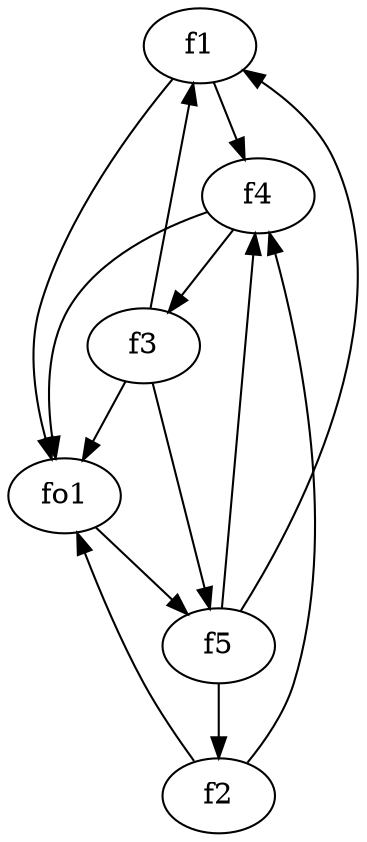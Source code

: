 strict digraph  {
f1;
f2;
f3;
f4;
f5;
fo1;
f1 -> fo1  [weight=2];
f1 -> f4  [weight=2];
f2 -> fo1  [weight=2];
f2 -> f4  [weight=2];
f3 -> fo1  [weight=2];
f3 -> f5  [weight=2];
f3 -> f1  [weight=2];
f4 -> fo1  [weight=2];
f4 -> f3  [weight=2];
f5 -> f1  [weight=2];
f5 -> f2  [weight=2];
f5 -> f4  [weight=2];
fo1 -> f5  [weight=2];
}
